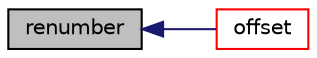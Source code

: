 digraph "renumber"
{
  bgcolor="transparent";
  edge [fontname="Helvetica",fontsize="10",labelfontname="Helvetica",labelfontsize="10"];
  node [fontname="Helvetica",fontsize="10",shape=record];
  rankdir="LR";
  Node787 [label="renumber",height=0.2,width=0.4,color="black", fillcolor="grey75", style="filled", fontcolor="black"];
  Node787 -> Node788 [dir="back",color="midnightblue",fontsize="10",style="solid",fontname="Helvetica"];
  Node788 [label="offset",height=0.2,width=0.4,color="red",URL="$a22045.html#ac44026bbb457303e16e2c2b7137c9e68",tooltip="Offset for element ids. "];
}
